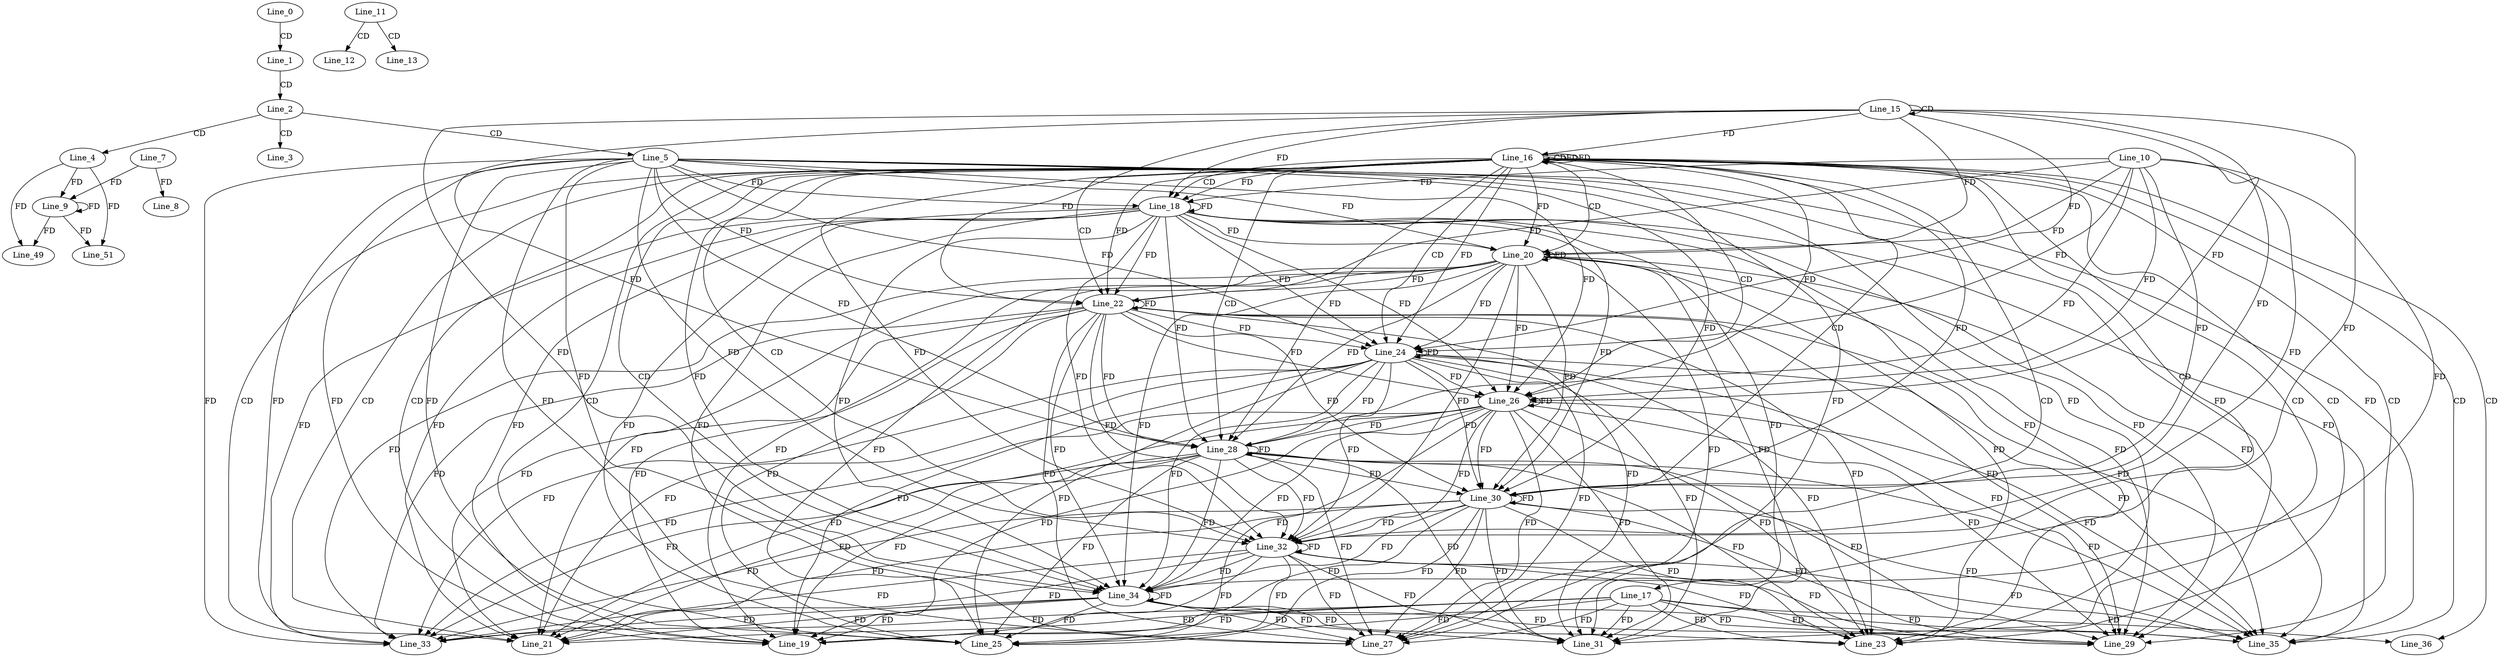 digraph G {
  Line_0;
  Line_1;
  Line_2;
  Line_3;
  Line_4;
  Line_5;
  Line_7;
  Line_8;
  Line_9;
  Line_9;
  Line_11;
  Line_12;
  Line_13;
  Line_15;
  Line_15;
  Line_16;
  Line_16;
  Line_16;
  Line_16;
  Line_17;
  Line_18;
  Line_18;
  Line_10;
  Line_18;
  Line_19;
  Line_20;
  Line_20;
  Line_20;
  Line_21;
  Line_21;
  Line_22;
  Line_22;
  Line_22;
  Line_23;
  Line_23;
  Line_24;
  Line_24;
  Line_24;
  Line_25;
  Line_25;
  Line_26;
  Line_26;
  Line_26;
  Line_27;
  Line_27;
  Line_28;
  Line_28;
  Line_28;
  Line_29;
  Line_30;
  Line_30;
  Line_30;
  Line_31;
  Line_31;
  Line_32;
  Line_32;
  Line_32;
  Line_33;
  Line_34;
  Line_34;
  Line_34;
  Line_35;
  Line_35;
  Line_36;
  Line_49;
  Line_51;
  Line_0 -> Line_1 [ label="CD" ];
  Line_1 -> Line_2 [ label="CD" ];
  Line_2 -> Line_3 [ label="CD" ];
  Line_2 -> Line_4 [ label="CD" ];
  Line_2 -> Line_5 [ label="CD" ];
  Line_7 -> Line_8 [ label="FD" ];
  Line_4 -> Line_9 [ label="FD" ];
  Line_9 -> Line_9 [ label="FD" ];
  Line_7 -> Line_9 [ label="FD" ];
  Line_11 -> Line_12 [ label="CD" ];
  Line_11 -> Line_13 [ label="CD" ];
  Line_15 -> Line_15 [ label="CD" ];
  Line_16 -> Line_16 [ label="CD" ];
  Line_15 -> Line_16 [ label="FD" ];
  Line_16 -> Line_16 [ label="FD" ];
  Line_16 -> Line_17 [ label="CD" ];
  Line_16 -> Line_18 [ label="CD" ];
  Line_18 -> Line_18 [ label="FD" ];
  Line_5 -> Line_18 [ label="FD" ];
  Line_10 -> Line_18 [ label="FD" ];
  Line_15 -> Line_18 [ label="FD" ];
  Line_16 -> Line_18 [ label="FD" ];
  Line_16 -> Line_19 [ label="CD" ];
  Line_17 -> Line_19 [ label="FD" ];
  Line_18 -> Line_19 [ label="FD" ];
  Line_5 -> Line_19 [ label="FD" ];
  Line_16 -> Line_20 [ label="CD" ];
  Line_18 -> Line_20 [ label="FD" ];
  Line_20 -> Line_20 [ label="FD" ];
  Line_5 -> Line_20 [ label="FD" ];
  Line_10 -> Line_20 [ label="FD" ];
  Line_15 -> Line_20 [ label="FD" ];
  Line_16 -> Line_20 [ label="FD" ];
  Line_16 -> Line_21 [ label="CD" ];
  Line_17 -> Line_21 [ label="FD" ];
  Line_18 -> Line_21 [ label="FD" ];
  Line_20 -> Line_21 [ label="FD" ];
  Line_5 -> Line_21 [ label="FD" ];
  Line_16 -> Line_22 [ label="CD" ];
  Line_18 -> Line_22 [ label="FD" ];
  Line_20 -> Line_22 [ label="FD" ];
  Line_22 -> Line_22 [ label="FD" ];
  Line_5 -> Line_22 [ label="FD" ];
  Line_10 -> Line_22 [ label="FD" ];
  Line_15 -> Line_22 [ label="FD" ];
  Line_16 -> Line_22 [ label="FD" ];
  Line_16 -> Line_23 [ label="CD" ];
  Line_17 -> Line_23 [ label="FD" ];
  Line_18 -> Line_23 [ label="FD" ];
  Line_20 -> Line_23 [ label="FD" ];
  Line_22 -> Line_23 [ label="FD" ];
  Line_5 -> Line_23 [ label="FD" ];
  Line_16 -> Line_24 [ label="CD" ];
  Line_18 -> Line_24 [ label="FD" ];
  Line_20 -> Line_24 [ label="FD" ];
  Line_22 -> Line_24 [ label="FD" ];
  Line_24 -> Line_24 [ label="FD" ];
  Line_5 -> Line_24 [ label="FD" ];
  Line_10 -> Line_24 [ label="FD" ];
  Line_15 -> Line_24 [ label="FD" ];
  Line_16 -> Line_24 [ label="FD" ];
  Line_16 -> Line_25 [ label="CD" ];
  Line_17 -> Line_25 [ label="FD" ];
  Line_18 -> Line_25 [ label="FD" ];
  Line_20 -> Line_25 [ label="FD" ];
  Line_22 -> Line_25 [ label="FD" ];
  Line_24 -> Line_25 [ label="FD" ];
  Line_5 -> Line_25 [ label="FD" ];
  Line_16 -> Line_26 [ label="CD" ];
  Line_18 -> Line_26 [ label="FD" ];
  Line_20 -> Line_26 [ label="FD" ];
  Line_22 -> Line_26 [ label="FD" ];
  Line_24 -> Line_26 [ label="FD" ];
  Line_26 -> Line_26 [ label="FD" ];
  Line_5 -> Line_26 [ label="FD" ];
  Line_10 -> Line_26 [ label="FD" ];
  Line_15 -> Line_26 [ label="FD" ];
  Line_16 -> Line_26 [ label="FD" ];
  Line_16 -> Line_27 [ label="CD" ];
  Line_17 -> Line_27 [ label="FD" ];
  Line_18 -> Line_27 [ label="FD" ];
  Line_20 -> Line_27 [ label="FD" ];
  Line_22 -> Line_27 [ label="FD" ];
  Line_24 -> Line_27 [ label="FD" ];
  Line_26 -> Line_27 [ label="FD" ];
  Line_5 -> Line_27 [ label="FD" ];
  Line_16 -> Line_28 [ label="CD" ];
  Line_18 -> Line_28 [ label="FD" ];
  Line_20 -> Line_28 [ label="FD" ];
  Line_22 -> Line_28 [ label="FD" ];
  Line_24 -> Line_28 [ label="FD" ];
  Line_26 -> Line_28 [ label="FD" ];
  Line_28 -> Line_28 [ label="FD" ];
  Line_5 -> Line_28 [ label="FD" ];
  Line_10 -> Line_28 [ label="FD" ];
  Line_15 -> Line_28 [ label="FD" ];
  Line_16 -> Line_28 [ label="FD" ];
  Line_16 -> Line_29 [ label="CD" ];
  Line_17 -> Line_29 [ label="FD" ];
  Line_18 -> Line_29 [ label="FD" ];
  Line_20 -> Line_29 [ label="FD" ];
  Line_22 -> Line_29 [ label="FD" ];
  Line_24 -> Line_29 [ label="FD" ];
  Line_26 -> Line_29 [ label="FD" ];
  Line_28 -> Line_29 [ label="FD" ];
  Line_5 -> Line_29 [ label="FD" ];
  Line_16 -> Line_30 [ label="CD" ];
  Line_18 -> Line_30 [ label="FD" ];
  Line_20 -> Line_30 [ label="FD" ];
  Line_22 -> Line_30 [ label="FD" ];
  Line_24 -> Line_30 [ label="FD" ];
  Line_26 -> Line_30 [ label="FD" ];
  Line_28 -> Line_30 [ label="FD" ];
  Line_30 -> Line_30 [ label="FD" ];
  Line_5 -> Line_30 [ label="FD" ];
  Line_10 -> Line_30 [ label="FD" ];
  Line_15 -> Line_30 [ label="FD" ];
  Line_16 -> Line_30 [ label="FD" ];
  Line_16 -> Line_31 [ label="CD" ];
  Line_17 -> Line_31 [ label="FD" ];
  Line_18 -> Line_31 [ label="FD" ];
  Line_20 -> Line_31 [ label="FD" ];
  Line_22 -> Line_31 [ label="FD" ];
  Line_24 -> Line_31 [ label="FD" ];
  Line_26 -> Line_31 [ label="FD" ];
  Line_28 -> Line_31 [ label="FD" ];
  Line_30 -> Line_31 [ label="FD" ];
  Line_5 -> Line_31 [ label="FD" ];
  Line_16 -> Line_32 [ label="CD" ];
  Line_18 -> Line_32 [ label="FD" ];
  Line_20 -> Line_32 [ label="FD" ];
  Line_22 -> Line_32 [ label="FD" ];
  Line_24 -> Line_32 [ label="FD" ];
  Line_26 -> Line_32 [ label="FD" ];
  Line_28 -> Line_32 [ label="FD" ];
  Line_30 -> Line_32 [ label="FD" ];
  Line_32 -> Line_32 [ label="FD" ];
  Line_5 -> Line_32 [ label="FD" ];
  Line_10 -> Line_32 [ label="FD" ];
  Line_15 -> Line_32 [ label="FD" ];
  Line_16 -> Line_32 [ label="FD" ];
  Line_16 -> Line_33 [ label="CD" ];
  Line_17 -> Line_33 [ label="FD" ];
  Line_18 -> Line_33 [ label="FD" ];
  Line_20 -> Line_33 [ label="FD" ];
  Line_22 -> Line_33 [ label="FD" ];
  Line_24 -> Line_33 [ label="FD" ];
  Line_26 -> Line_33 [ label="FD" ];
  Line_28 -> Line_33 [ label="FD" ];
  Line_30 -> Line_33 [ label="FD" ];
  Line_32 -> Line_33 [ label="FD" ];
  Line_5 -> Line_33 [ label="FD" ];
  Line_16 -> Line_34 [ label="CD" ];
  Line_18 -> Line_34 [ label="FD" ];
  Line_20 -> Line_34 [ label="FD" ];
  Line_22 -> Line_34 [ label="FD" ];
  Line_24 -> Line_34 [ label="FD" ];
  Line_26 -> Line_34 [ label="FD" ];
  Line_28 -> Line_34 [ label="FD" ];
  Line_30 -> Line_34 [ label="FD" ];
  Line_32 -> Line_34 [ label="FD" ];
  Line_34 -> Line_34 [ label="FD" ];
  Line_5 -> Line_34 [ label="FD" ];
  Line_10 -> Line_34 [ label="FD" ];
  Line_15 -> Line_34 [ label="FD" ];
  Line_16 -> Line_34 [ label="FD" ];
  Line_16 -> Line_35 [ label="CD" ];
  Line_17 -> Line_35 [ label="FD" ];
  Line_18 -> Line_35 [ label="FD" ];
  Line_20 -> Line_35 [ label="FD" ];
  Line_22 -> Line_35 [ label="FD" ];
  Line_24 -> Line_35 [ label="FD" ];
  Line_26 -> Line_35 [ label="FD" ];
  Line_28 -> Line_35 [ label="FD" ];
  Line_30 -> Line_35 [ label="FD" ];
  Line_32 -> Line_35 [ label="FD" ];
  Line_34 -> Line_35 [ label="FD" ];
  Line_5 -> Line_35 [ label="FD" ];
  Line_16 -> Line_36 [ label="CD" ];
  Line_17 -> Line_36 [ label="FD" ];
  Line_4 -> Line_49 [ label="FD" ];
  Line_9 -> Line_49 [ label="FD" ];
  Line_4 -> Line_51 [ label="FD" ];
  Line_9 -> Line_51 [ label="FD" ];
  Line_16 -> Line_16 [ label="FD" ];
  Line_20 -> Line_19 [ label="FD" ];
  Line_22 -> Line_19 [ label="FD" ];
  Line_24 -> Line_19 [ label="FD" ];
  Line_26 -> Line_19 [ label="FD" ];
  Line_28 -> Line_19 [ label="FD" ];
  Line_30 -> Line_19 [ label="FD" ];
  Line_32 -> Line_19 [ label="FD" ];
  Line_34 -> Line_19 [ label="FD" ];
  Line_22 -> Line_21 [ label="FD" ];
  Line_24 -> Line_21 [ label="FD" ];
  Line_26 -> Line_21 [ label="FD" ];
  Line_28 -> Line_21 [ label="FD" ];
  Line_30 -> Line_21 [ label="FD" ];
  Line_32 -> Line_21 [ label="FD" ];
  Line_34 -> Line_21 [ label="FD" ];
  Line_24 -> Line_23 [ label="FD" ];
  Line_26 -> Line_23 [ label="FD" ];
  Line_28 -> Line_23 [ label="FD" ];
  Line_30 -> Line_23 [ label="FD" ];
  Line_32 -> Line_23 [ label="FD" ];
  Line_34 -> Line_23 [ label="FD" ];
  Line_26 -> Line_25 [ label="FD" ];
  Line_28 -> Line_25 [ label="FD" ];
  Line_30 -> Line_25 [ label="FD" ];
  Line_32 -> Line_25 [ label="FD" ];
  Line_34 -> Line_25 [ label="FD" ];
  Line_28 -> Line_27 [ label="FD" ];
  Line_30 -> Line_27 [ label="FD" ];
  Line_32 -> Line_27 [ label="FD" ];
  Line_34 -> Line_27 [ label="FD" ];
  Line_30 -> Line_29 [ label="FD" ];
  Line_32 -> Line_29 [ label="FD" ];
  Line_34 -> Line_29 [ label="FD" ];
  Line_32 -> Line_31 [ label="FD" ];
  Line_34 -> Line_31 [ label="FD" ];
  Line_34 -> Line_33 [ label="FD" ];
}
